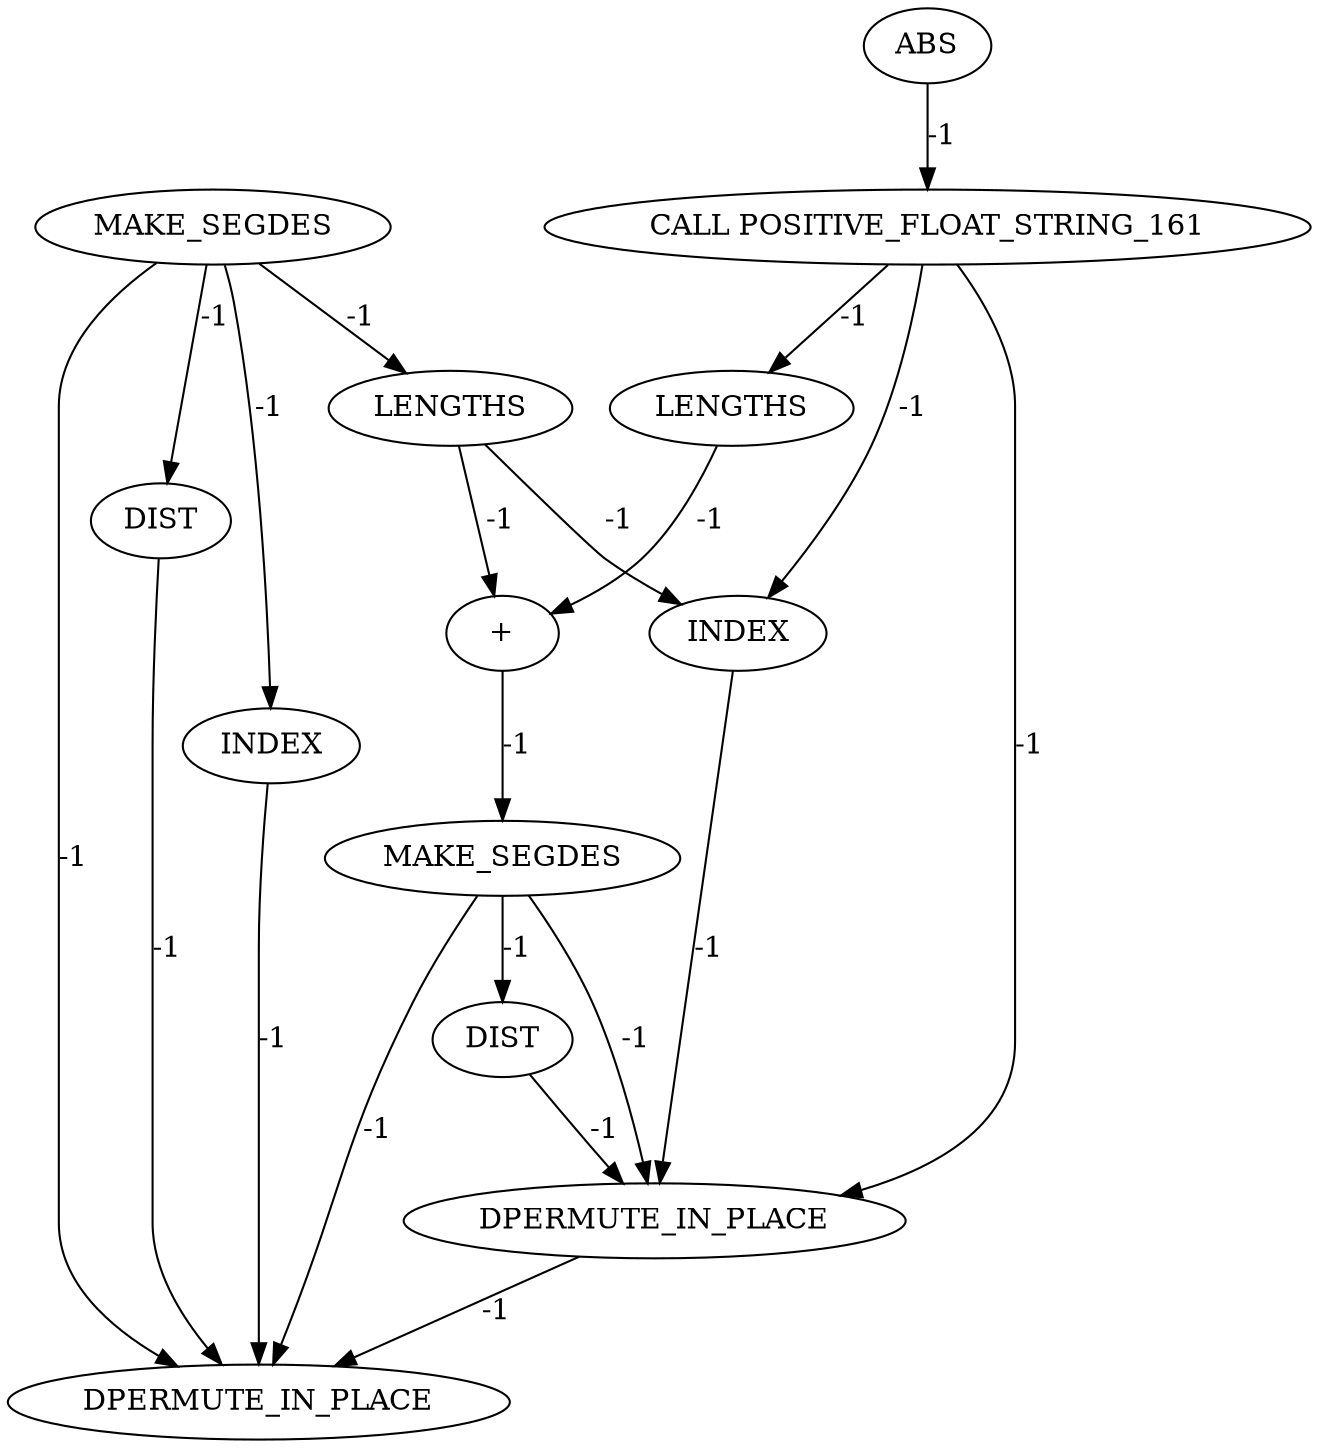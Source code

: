 digraph {
	cg_B_INST_14016 [label="+" cost=0]
	cg_B_INST_14021 [label=MAKE_SEGDES cost=0]
	cg_B_INST_14027 [label=DIST cost=0]
	cg_B_INST_13976 [label=MAKE_SEGDES cost=0]
	cg_B_INST_14005 [label=INDEX cost=0]
	cg_B_INST_14015 [label=LENGTHS cost=0]
	cg_B_INST_2794 [label=ABS cost=0]
	cg_B_INST_13997 [label=LENGTHS cost=0]
	cg_B_INST_13982 [label=DIST cost=0]
	cg_B_INST_2799 [label="CALL POSITIVE_FLOAT_STRING_161" cost=0]
	cg_B_INST_13993 [label=INDEX cost=0]
	cg_B_INST_16448 [label=DPERMUTE_IN_PLACE cost=0]
	cg_B_INST_16449 [label=DPERMUTE_IN_PLACE cost=0]
	cg_B_INST_14016 -> cg_B_INST_14021 [label=-1 cost=-1]
	cg_B_INST_14021 -> cg_B_INST_14027 [label=-1 cost=-1]
	cg_B_INST_14021 -> cg_B_INST_16448 [label=-1 cost=-1]
	cg_B_INST_14021 -> cg_B_INST_16449 [label=-1 cost=-1]
	cg_B_INST_14027 -> cg_B_INST_16448 [label=-1 cost=-1]
	cg_B_INST_13976 -> cg_B_INST_13982 [label=-1 cost=-1]
	cg_B_INST_13976 -> cg_B_INST_13993 [label=-1 cost=-1]
	cg_B_INST_13976 -> cg_B_INST_13997 [label=-1 cost=-1]
	cg_B_INST_13976 -> cg_B_INST_16449 [label=-1 cost=-1]
	cg_B_INST_14005 -> cg_B_INST_16448 [label=-1 cost=-1]
	cg_B_INST_14015 -> cg_B_INST_14016 [label=-1 cost=-1]
	cg_B_INST_2794 -> cg_B_INST_2799 [label=-1 cost=-1]
	cg_B_INST_13997 -> cg_B_INST_14005 [label=-1 cost=-1]
	cg_B_INST_13997 -> cg_B_INST_14016 [label=-1 cost=-1]
	cg_B_INST_13982 -> cg_B_INST_16449 [label=-1 cost=-1]
	cg_B_INST_2799 -> cg_B_INST_14005 [label=-1 cost=-1]
	cg_B_INST_2799 -> cg_B_INST_14015 [label=-1 cost=-1]
	cg_B_INST_2799 -> cg_B_INST_16448 [label=-1 cost=-1]
	cg_B_INST_13993 -> cg_B_INST_16449 [label=-1 cost=-1]
	cg_B_INST_16448 -> cg_B_INST_16449 [label=-1 cost=-1]
}
